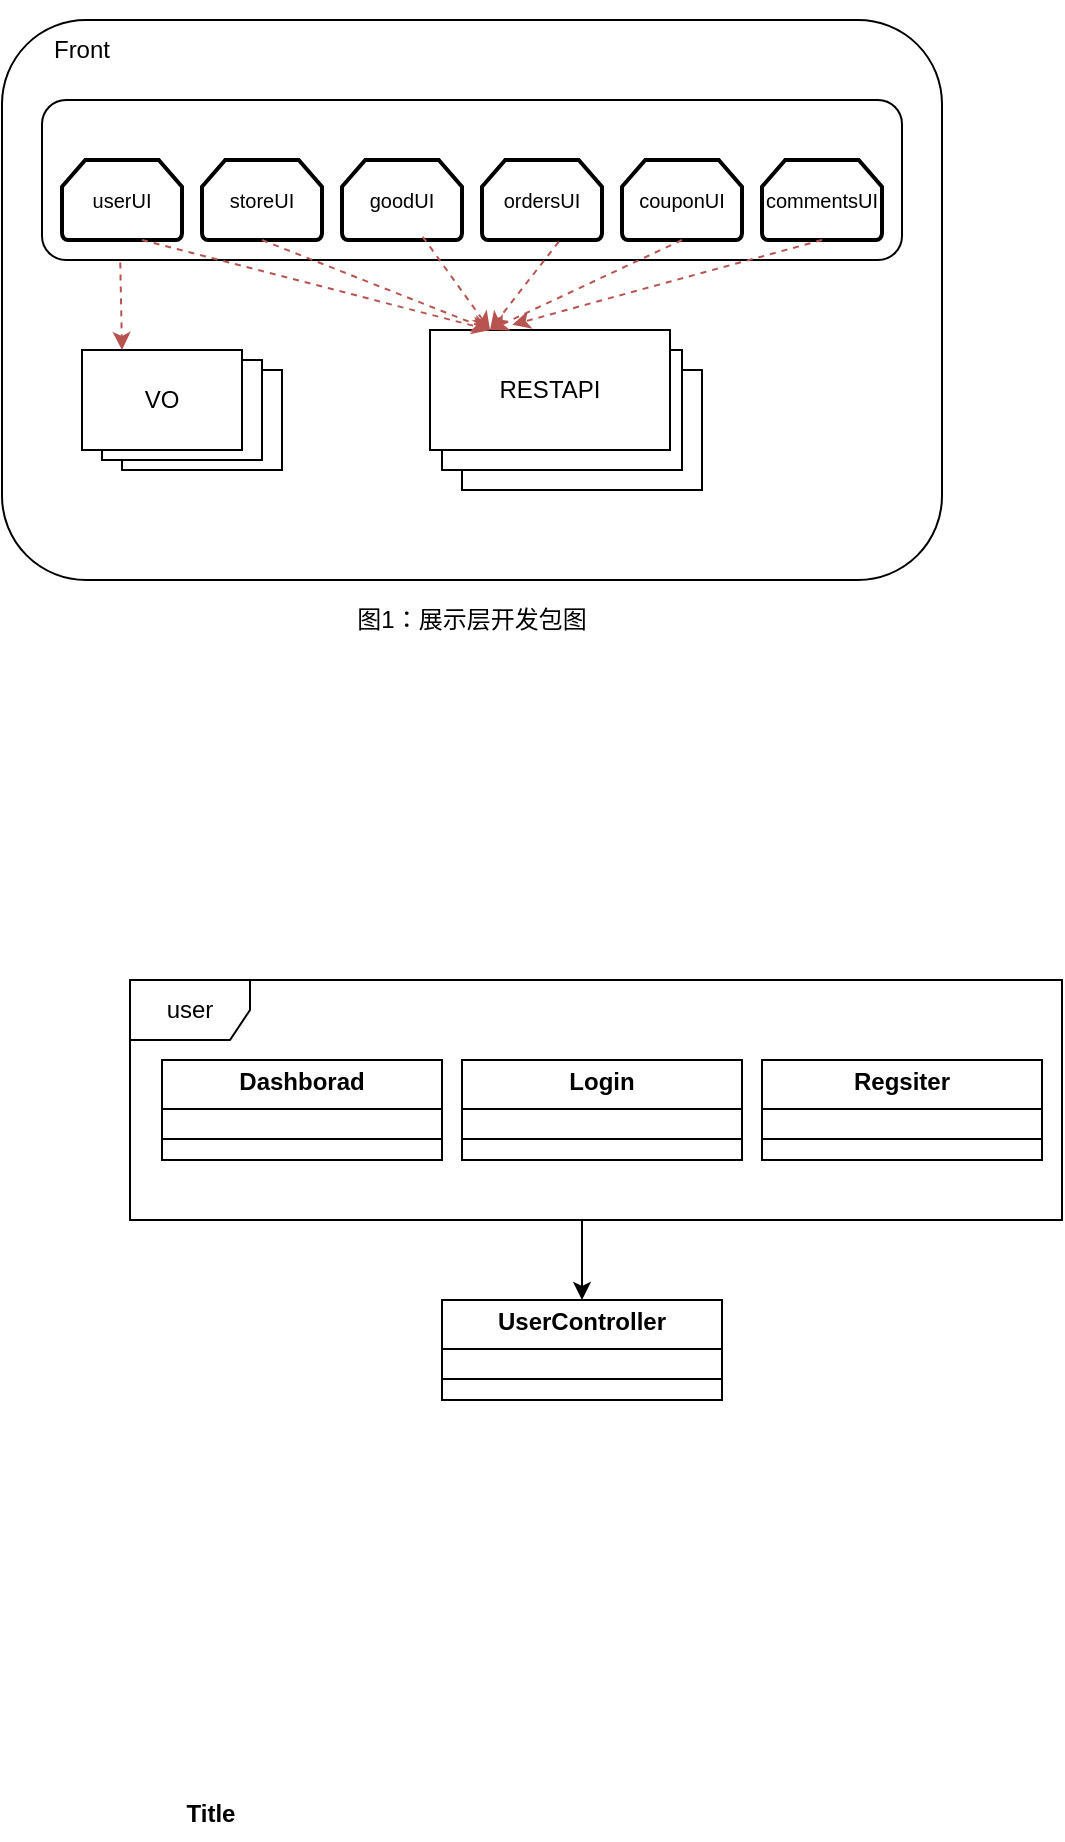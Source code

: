 <mxfile version="24.3.0" type="github">
  <diagram name="第 1 页" id="yYrWhbrZ3t7tgUM3Y8eL">
    <mxGraphModel dx="473" dy="560" grid="0" gridSize="10" guides="1" tooltips="1" connect="1" arrows="1" fold="1" page="1" pageScale="1" pageWidth="827" pageHeight="1169" math="0" shadow="0">
      <root>
        <mxCell id="0" />
        <mxCell id="1" parent="0" />
        <mxCell id="1nD3GW5rqC3OA0XDs-C--1" value="" style="rounded=1;whiteSpace=wrap;html=1;" vertex="1" parent="1">
          <mxGeometry x="200" y="300" width="470" height="280" as="geometry" />
        </mxCell>
        <mxCell id="1nD3GW5rqC3OA0XDs-C--2" value="Front" style="text;html=1;align=center;verticalAlign=middle;whiteSpace=wrap;rounded=0;" vertex="1" parent="1">
          <mxGeometry x="200" y="290" width="80" height="50" as="geometry" />
        </mxCell>
        <mxCell id="1nD3GW5rqC3OA0XDs-C--4" value="" style="rounded=1;whiteSpace=wrap;html=1;" vertex="1" parent="1">
          <mxGeometry x="220" y="340" width="430" height="80" as="geometry" />
        </mxCell>
        <mxCell id="1nD3GW5rqC3OA0XDs-C--5" value="" style="rounded=0;whiteSpace=wrap;html=1;" vertex="1" parent="1">
          <mxGeometry x="430" y="475" width="120" height="60" as="geometry" />
        </mxCell>
        <mxCell id="1nD3GW5rqC3OA0XDs-C--6" value="" style="rounded=0;whiteSpace=wrap;html=1;" vertex="1" parent="1">
          <mxGeometry x="420" y="465" width="120" height="60" as="geometry" />
        </mxCell>
        <mxCell id="1nD3GW5rqC3OA0XDs-C--7" value="" style="rounded=0;whiteSpace=wrap;html=1;" vertex="1" parent="1">
          <mxGeometry x="414" y="455" width="120" height="60" as="geometry" />
        </mxCell>
        <mxCell id="1nD3GW5rqC3OA0XDs-C--8" value="" style="rounded=0;whiteSpace=wrap;html=1;" vertex="1" parent="1">
          <mxGeometry x="260" y="475" width="80" height="50" as="geometry" />
        </mxCell>
        <mxCell id="1nD3GW5rqC3OA0XDs-C--10" value="" style="rounded=0;whiteSpace=wrap;html=1;" vertex="1" parent="1">
          <mxGeometry x="250" y="470" width="80" height="50" as="geometry" />
        </mxCell>
        <mxCell id="1nD3GW5rqC3OA0XDs-C--11" value="" style="rounded=0;whiteSpace=wrap;html=1;" vertex="1" parent="1">
          <mxGeometry x="240" y="465" width="80" height="50" as="geometry" />
        </mxCell>
        <mxCell id="1nD3GW5rqC3OA0XDs-C--12" value="VO" style="text;html=1;align=center;verticalAlign=middle;whiteSpace=wrap;rounded=0;" vertex="1" parent="1">
          <mxGeometry x="250" y="475" width="60" height="30" as="geometry" />
        </mxCell>
        <mxCell id="1nD3GW5rqC3OA0XDs-C--13" value="RESTAPI" style="text;html=1;align=center;verticalAlign=middle;whiteSpace=wrap;rounded=0;" vertex="1" parent="1">
          <mxGeometry x="444" y="470" width="60" height="30" as="geometry" />
        </mxCell>
        <mxCell id="1nD3GW5rqC3OA0XDs-C--15" value="" style="strokeWidth=2;html=1;shape=mxgraph.flowchart.loop_limit;whiteSpace=wrap;" vertex="1" parent="1">
          <mxGeometry x="230" y="370" width="60" height="40" as="geometry" />
        </mxCell>
        <mxCell id="1nD3GW5rqC3OA0XDs-C--19" value="&lt;font style=&quot;font-size: 10px;&quot;&gt;storeUI&lt;/font&gt;" style="strokeWidth=2;html=1;shape=mxgraph.flowchart.loop_limit;whiteSpace=wrap;" vertex="1" parent="1">
          <mxGeometry x="300" y="370" width="60" height="40" as="geometry" />
        </mxCell>
        <mxCell id="1nD3GW5rqC3OA0XDs-C--20" value="&lt;font style=&quot;font-size: 10px;&quot;&gt;goodUI&lt;/font&gt;" style="strokeWidth=2;html=1;shape=mxgraph.flowchart.loop_limit;whiteSpace=wrap;" vertex="1" parent="1">
          <mxGeometry x="370" y="370" width="60" height="40" as="geometry" />
        </mxCell>
        <mxCell id="1nD3GW5rqC3OA0XDs-C--21" value="&lt;font style=&quot;font-size: 10px;&quot;&gt;ordersUI&lt;/font&gt;" style="strokeWidth=2;html=1;shape=mxgraph.flowchart.loop_limit;whiteSpace=wrap;" vertex="1" parent="1">
          <mxGeometry x="440" y="370" width="60" height="40" as="geometry" />
        </mxCell>
        <mxCell id="1nD3GW5rqC3OA0XDs-C--22" value="&lt;font style=&quot;font-size: 10px;&quot;&gt;couponUI&lt;/font&gt;" style="strokeWidth=2;html=1;shape=mxgraph.flowchart.loop_limit;whiteSpace=wrap;" vertex="1" parent="1">
          <mxGeometry x="510" y="370" width="60" height="40" as="geometry" />
        </mxCell>
        <mxCell id="1nD3GW5rqC3OA0XDs-C--23" value="&lt;font style=&quot;font-size: 10px;&quot;&gt;commentsUI&lt;/font&gt;" style="strokeWidth=2;html=1;shape=mxgraph.flowchart.loop_limit;whiteSpace=wrap;" vertex="1" parent="1">
          <mxGeometry x="580" y="370" width="60" height="40" as="geometry" />
        </mxCell>
        <mxCell id="1nD3GW5rqC3OA0XDs-C--24" value="&lt;font style=&quot;font-size: 10px;&quot;&gt;userUI&lt;/font&gt;" style="text;html=1;align=center;verticalAlign=middle;whiteSpace=wrap;rounded=0;" vertex="1" parent="1">
          <mxGeometry x="230" y="375" width="60" height="30" as="geometry" />
        </mxCell>
        <mxCell id="1nD3GW5rqC3OA0XDs-C--26" value="" style="endArrow=classic;html=1;rounded=0;exitX=0.091;exitY=1.015;exitDx=0;exitDy=0;exitPerimeter=0;entryX=0.25;entryY=0;entryDx=0;entryDy=0;dashed=1;fillColor=#f8cecc;strokeColor=#b85450;" edge="1" parent="1" source="1nD3GW5rqC3OA0XDs-C--4" target="1nD3GW5rqC3OA0XDs-C--11">
          <mxGeometry width="50" height="50" relative="1" as="geometry">
            <mxPoint x="430" y="560" as="sourcePoint" />
            <mxPoint x="480" y="510" as="targetPoint" />
          </mxGeometry>
        </mxCell>
        <mxCell id="1nD3GW5rqC3OA0XDs-C--27" value="" style="endArrow=classic;html=1;rounded=0;entryX=0.25;entryY=0;entryDx=0;entryDy=0;dashed=1;fillColor=#f8cecc;strokeColor=#b85450;" edge="1" parent="1" target="1nD3GW5rqC3OA0XDs-C--7">
          <mxGeometry width="50" height="50" relative="1" as="geometry">
            <mxPoint x="270" y="410" as="sourcePoint" />
            <mxPoint x="270" y="475" as="targetPoint" />
          </mxGeometry>
        </mxCell>
        <mxCell id="1nD3GW5rqC3OA0XDs-C--28" value="" style="endArrow=classic;html=1;rounded=0;exitX=0.5;exitY=1;exitDx=0;exitDy=0;exitPerimeter=0;entryX=0.25;entryY=0;entryDx=0;entryDy=0;dashed=1;fillColor=#f8cecc;strokeColor=#b85450;" edge="1" parent="1" source="1nD3GW5rqC3OA0XDs-C--19" target="1nD3GW5rqC3OA0XDs-C--7">
          <mxGeometry width="50" height="50" relative="1" as="geometry">
            <mxPoint x="279" y="441" as="sourcePoint" />
            <mxPoint x="280" y="485" as="targetPoint" />
          </mxGeometry>
        </mxCell>
        <mxCell id="1nD3GW5rqC3OA0XDs-C--29" value="" style="endArrow=classic;html=1;rounded=0;exitX=0.673;exitY=0.96;exitDx=0;exitDy=0;exitPerimeter=0;entryX=0.25;entryY=0;entryDx=0;entryDy=0;dashed=1;fillColor=#f8cecc;strokeColor=#b85450;" edge="1" parent="1" source="1nD3GW5rqC3OA0XDs-C--20" target="1nD3GW5rqC3OA0XDs-C--7">
          <mxGeometry width="50" height="50" relative="1" as="geometry">
            <mxPoint x="289" y="451" as="sourcePoint" />
            <mxPoint x="290" y="495" as="targetPoint" />
          </mxGeometry>
        </mxCell>
        <mxCell id="1nD3GW5rqC3OA0XDs-C--30" value="" style="endArrow=classic;html=1;rounded=0;exitX=0.64;exitY=1.02;exitDx=0;exitDy=0;exitPerimeter=0;entryX=0.25;entryY=0;entryDx=0;entryDy=0;dashed=1;fillColor=#f8cecc;strokeColor=#b85450;" edge="1" parent="1" source="1nD3GW5rqC3OA0XDs-C--21" target="1nD3GW5rqC3OA0XDs-C--7">
          <mxGeometry width="50" height="50" relative="1" as="geometry">
            <mxPoint x="299" y="461" as="sourcePoint" />
            <mxPoint x="300" y="505" as="targetPoint" />
          </mxGeometry>
        </mxCell>
        <mxCell id="1nD3GW5rqC3OA0XDs-C--31" value="" style="endArrow=classic;html=1;rounded=0;exitX=0.5;exitY=1;exitDx=0;exitDy=0;exitPerimeter=0;dashed=1;fillColor=#f8cecc;strokeColor=#b85450;entryX=0.25;entryY=0;entryDx=0;entryDy=0;" edge="1" parent="1" source="1nD3GW5rqC3OA0XDs-C--22" target="1nD3GW5rqC3OA0XDs-C--7">
          <mxGeometry width="50" height="50" relative="1" as="geometry">
            <mxPoint x="309" y="471" as="sourcePoint" />
            <mxPoint x="450" y="450" as="targetPoint" />
          </mxGeometry>
        </mxCell>
        <mxCell id="1nD3GW5rqC3OA0XDs-C--32" value="" style="endArrow=classic;html=1;rounded=0;exitX=0.5;exitY=1;exitDx=0;exitDy=0;exitPerimeter=0;entryX=0.343;entryY=-0.043;entryDx=0;entryDy=0;dashed=1;fillColor=#f8cecc;strokeColor=#b85450;entryPerimeter=0;" edge="1" parent="1" source="1nD3GW5rqC3OA0XDs-C--23" target="1nD3GW5rqC3OA0XDs-C--7">
          <mxGeometry width="50" height="50" relative="1" as="geometry">
            <mxPoint x="319" y="481" as="sourcePoint" />
            <mxPoint x="320" y="525" as="targetPoint" />
          </mxGeometry>
        </mxCell>
        <mxCell id="1nD3GW5rqC3OA0XDs-C--33" value="图1：展示层开发包图" style="text;html=1;align=center;verticalAlign=middle;whiteSpace=wrap;rounded=0;" vertex="1" parent="1">
          <mxGeometry x="370" y="585" width="130" height="30" as="geometry" />
        </mxCell>
        <mxCell id="1nD3GW5rqC3OA0XDs-C--35" value="&lt;p style=&quot;margin:0px;margin-top:4px;text-align:center;&quot;&gt;&lt;b&gt;Dashborad&lt;/b&gt;&lt;/p&gt;&lt;hr size=&quot;1&quot; style=&quot;border-style:solid;&quot;&gt;&lt;div style=&quot;height:2px;&quot;&gt;&lt;/div&gt;&lt;hr size=&quot;1&quot; style=&quot;border-style:solid;&quot;&gt;&lt;div style=&quot;height:2px;&quot;&gt;&lt;/div&gt;" style="verticalAlign=top;align=left;overflow=fill;html=1;whiteSpace=wrap;" vertex="1" parent="1">
          <mxGeometry x="280" y="820" width="140" height="50" as="geometry" />
        </mxCell>
        <mxCell id="1nD3GW5rqC3OA0XDs-C--36" value="&lt;p style=&quot;margin:0px;margin-top:4px;text-align:center;&quot;&gt;&lt;b&gt;Login&lt;/b&gt;&lt;/p&gt;&lt;hr size=&quot;1&quot; style=&quot;border-style:solid;&quot;&gt;&lt;div style=&quot;height:2px;&quot;&gt;&lt;/div&gt;&lt;hr size=&quot;1&quot; style=&quot;border-style:solid;&quot;&gt;&lt;div style=&quot;height:2px;&quot;&gt;&lt;/div&gt;" style="verticalAlign=top;align=left;overflow=fill;html=1;whiteSpace=wrap;" vertex="1" parent="1">
          <mxGeometry x="430" y="820" width="140" height="50" as="geometry" />
        </mxCell>
        <mxCell id="1nD3GW5rqC3OA0XDs-C--37" value="&lt;p style=&quot;margin:0px;margin-top:4px;text-align:center;&quot;&gt;&lt;b&gt;Regsiter&lt;/b&gt;&lt;/p&gt;&lt;hr size=&quot;1&quot; style=&quot;border-style:solid;&quot;&gt;&lt;div style=&quot;height:2px;&quot;&gt;&lt;/div&gt;&lt;hr size=&quot;1&quot; style=&quot;border-style:solid;&quot;&gt;&lt;div style=&quot;height:2px;&quot;&gt;&lt;/div&gt;" style="verticalAlign=top;align=left;overflow=fill;html=1;whiteSpace=wrap;" vertex="1" parent="1">
          <mxGeometry x="580" y="820" width="140" height="50" as="geometry" />
        </mxCell>
        <mxCell id="1nD3GW5rqC3OA0XDs-C--38" value="user" style="shape=umlFrame;whiteSpace=wrap;html=1;pointerEvents=0;" vertex="1" parent="1">
          <mxGeometry x="264" y="780" width="466" height="120" as="geometry" />
        </mxCell>
        <mxCell id="1nD3GW5rqC3OA0XDs-C--39" value="" style="endArrow=classic;html=1;rounded=0;exitX=0.485;exitY=1;exitDx=0;exitDy=0;exitPerimeter=0;" edge="1" parent="1" source="1nD3GW5rqC3OA0XDs-C--38">
          <mxGeometry width="50" height="50" relative="1" as="geometry">
            <mxPoint x="470" y="930" as="sourcePoint" />
            <mxPoint x="490" y="940" as="targetPoint" />
          </mxGeometry>
        </mxCell>
        <mxCell id="1nD3GW5rqC3OA0XDs-C--40" value="&lt;p style=&quot;margin:0px;margin-top:4px;text-align:center;&quot;&gt;&lt;b&gt;UserController&lt;/b&gt;&lt;/p&gt;&lt;hr size=&quot;1&quot; style=&quot;border-style:solid;&quot;&gt;&lt;div style=&quot;height:2px;&quot;&gt;&lt;/div&gt;&lt;hr size=&quot;1&quot; style=&quot;border-style:solid;&quot;&gt;&lt;div style=&quot;height:2px;&quot;&gt;&lt;/div&gt;" style="verticalAlign=top;align=left;overflow=fill;html=1;whiteSpace=wrap;" vertex="1" parent="1">
          <mxGeometry x="420" y="940" width="140" height="50" as="geometry" />
        </mxCell>
        <mxCell id="1nD3GW5rqC3OA0XDs-C--43" value="Title" style="text;align=center;fontStyle=1;verticalAlign=middle;spacingLeft=3;spacingRight=3;strokeColor=none;rotatable=0;points=[[0,0.5],[1,0.5]];portConstraint=eastwest;html=1;" vertex="1" parent="1">
          <mxGeometry x="264" y="1184" width="80" height="26" as="geometry" />
        </mxCell>
      </root>
    </mxGraphModel>
  </diagram>
</mxfile>
